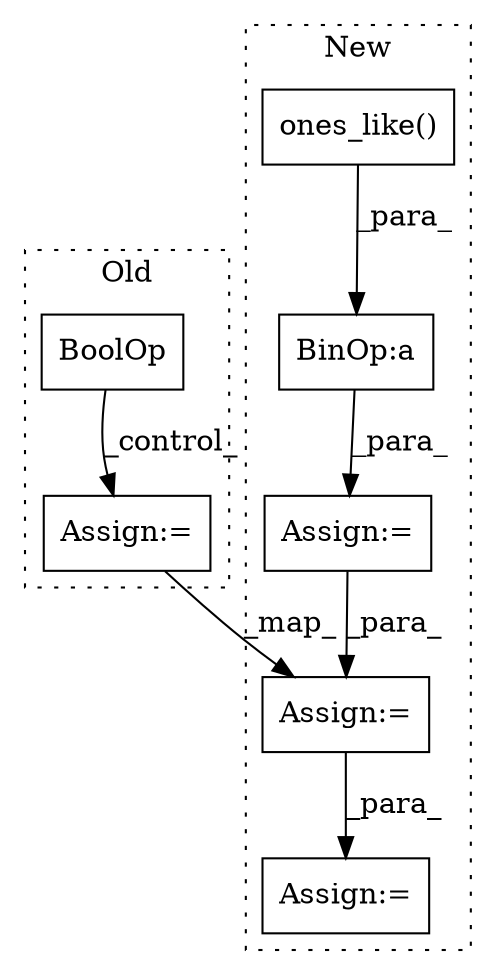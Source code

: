 digraph G {
subgraph cluster0 {
1 [label="BoolOp" a="72" s="4009" l="43" shape="box"];
3 [label="Assign:=" a="68" s="4083" l="3" shape="box"];
label = "Old";
style="dotted";
}
subgraph cluster1 {
2 [label="ones_like()" a="75" s="4544,4568" l="14,17" shape="box"];
4 [label="Assign:=" a="68" s="4615" l="3" shape="box"];
5 [label="BinOp:a" a="82" s="4585" l="3" shape="box"];
6 [label="Assign:=" a="68" s="4795" l="3" shape="box"];
7 [label="Assign:=" a="68" s="4541" l="3" shape="box"];
label = "New";
style="dotted";
}
1 -> 3 [label="_control_"];
2 -> 5 [label="_para_"];
3 -> 4 [label="_map_"];
4 -> 6 [label="_para_"];
5 -> 7 [label="_para_"];
7 -> 4 [label="_para_"];
}